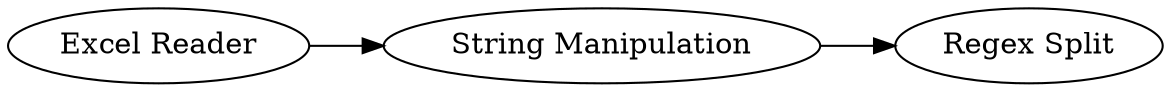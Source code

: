 digraph {
	1 -> 3
	3 -> 2
	1 [label="Excel Reader"]
	3 [label="String Manipulation"]
	2 [label="Regex Split"]
	rankdir=LR
}

